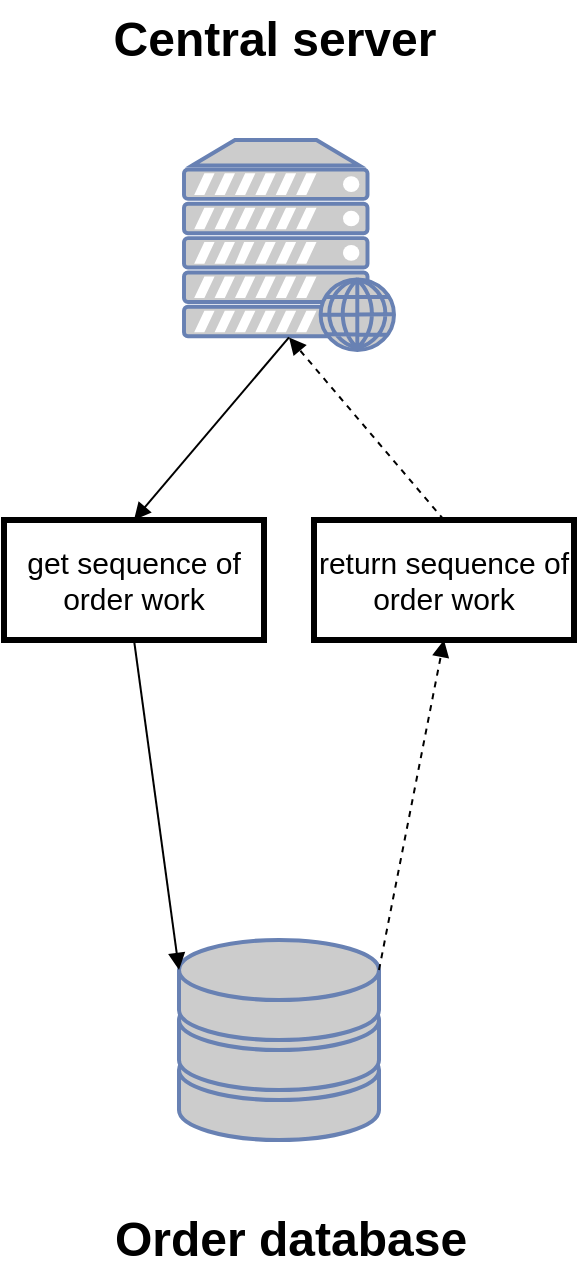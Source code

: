 <mxfile>
    <diagram name="Page-1" id="6rVkB3rfZjAd5fAnftvA">
        <mxGraphModel dx="1103" dy="797" grid="1" gridSize="10" guides="1" tooltips="1" connect="1" arrows="1" fold="1" page="1" pageScale="1" pageWidth="850" pageHeight="1100" math="0" shadow="0">
            <root>
                <mxCell id="0"/>
                <mxCell id="1" parent="0"/>
                <mxCell id="2" value="" style="fontColor=#0066CC;verticalAlign=top;verticalLabelPosition=bottom;labelPosition=center;align=center;html=1;outlineConnect=0;fillColor=#CCCCCC;strokeColor=#6881B3;gradientColor=none;gradientDirection=north;strokeWidth=2;shape=mxgraph.networks.web_server;" vertex="1" parent="1">
                    <mxGeometry x="230" y="250" width="105" height="105" as="geometry"/>
                </mxCell>
                <mxCell id="3" value="Central server" style="text;strokeColor=none;fillColor=none;html=1;fontSize=24;fontStyle=1;verticalAlign=middle;align=center;" vertex="1" parent="1">
                    <mxGeometry x="180" y="180" width="190" height="40" as="geometry"/>
                </mxCell>
                <mxCell id="4" value="" style="fontColor=#0066CC;verticalAlign=top;verticalLabelPosition=bottom;labelPosition=center;align=center;html=1;outlineConnect=0;fillColor=#CCCCCC;strokeColor=#6881B3;gradientColor=none;gradientDirection=north;strokeWidth=2;shape=mxgraph.networks.storage;" vertex="1" parent="1">
                    <mxGeometry x="227.5" y="650" width="100" height="100" as="geometry"/>
                </mxCell>
                <mxCell id="5" value="Order database" style="text;strokeColor=none;fillColor=none;html=1;fontSize=24;fontStyle=1;verticalAlign=middle;align=center;" vertex="1" parent="1">
                    <mxGeometry x="182.5" y="780" width="200" height="40" as="geometry"/>
                </mxCell>
                <mxCell id="7" value="" style="html=1;verticalAlign=bottom;labelBackgroundColor=none;endArrow=block;endFill=1;exitX=0.5;exitY=0.94;exitDx=0;exitDy=0;exitPerimeter=0;entryX=0.5;entryY=0;entryDx=0;entryDy=0;" edge="1" parent="1" source="2" target="10">
                    <mxGeometry width="160" relative="1" as="geometry">
                        <mxPoint x="440" y="410" as="sourcePoint"/>
                        <mxPoint x="280" y="430" as="targetPoint"/>
                    </mxGeometry>
                </mxCell>
                <mxCell id="10" value="get sequence of order work" style="text;html=1;strokeColor=default;fillColor=none;align=center;verticalAlign=middle;whiteSpace=wrap;rounded=0;rotation=0;fontSize=15;strokeWidth=3;" vertex="1" parent="1">
                    <mxGeometry x="140.0" y="440" width="130" height="60" as="geometry"/>
                </mxCell>
                <mxCell id="11" value="" style="html=1;verticalAlign=bottom;labelBackgroundColor=none;endArrow=block;endFill=1;dashed=1;fontSize=15;exitX=1;exitY=0.15;exitDx=0;exitDy=0;exitPerimeter=0;entryX=0.5;entryY=1;entryDx=0;entryDy=0;" edge="1" parent="1" source="4" target="15">
                    <mxGeometry width="160" relative="1" as="geometry">
                        <mxPoint x="320" y="380" as="sourcePoint"/>
                        <mxPoint x="400" y="520" as="targetPoint"/>
                    </mxGeometry>
                </mxCell>
                <mxCell id="14" value="" style="html=1;verticalAlign=bottom;labelBackgroundColor=none;endArrow=block;endFill=1;exitX=0.5;exitY=1;exitDx=0;exitDy=0;entryX=0;entryY=0.15;entryDx=0;entryDy=0;entryPerimeter=0;" edge="1" parent="1" source="10" target="4">
                    <mxGeometry width="160" relative="1" as="geometry">
                        <mxPoint x="282.5" y="358.7" as="sourcePoint"/>
                        <mxPoint x="275" y="460" as="targetPoint"/>
                    </mxGeometry>
                </mxCell>
                <mxCell id="15" value="return sequence of order work" style="text;html=1;strokeColor=default;fillColor=none;align=center;verticalAlign=middle;whiteSpace=wrap;rounded=0;rotation=0;fontSize=15;strokeWidth=3;" vertex="1" parent="1">
                    <mxGeometry x="295" y="440" width="130" height="60" as="geometry"/>
                </mxCell>
                <mxCell id="16" value="" style="html=1;verticalAlign=bottom;labelBackgroundColor=none;endArrow=block;endFill=1;dashed=1;fontSize=15;exitX=0.5;exitY=0;exitDx=0;exitDy=0;entryX=0.5;entryY=0.94;entryDx=0;entryDy=0;entryPerimeter=0;" edge="1" parent="1" source="15" target="2">
                    <mxGeometry width="160" relative="1" as="geometry">
                        <mxPoint x="330" y="660" as="sourcePoint"/>
                        <mxPoint x="370" y="510" as="targetPoint"/>
                    </mxGeometry>
                </mxCell>
            </root>
        </mxGraphModel>
    </diagram>
</mxfile>